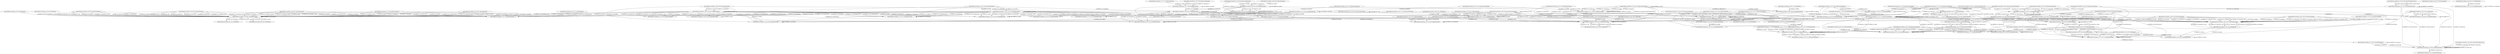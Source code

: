 digraph { "/opt/t/chalk/source/index.js_1:0,1:37_ImportDeclaration"[shape=oval];"/opt/t/chalk/source/index.js_2:0,2:43_ImportDeclaration"[shape=oval];"/opt/t/chalk/source/index.js_3:0,6:19_ImportDeclaration"[shape=oval];"/opt/t/chalk/source/index.js_7:0,7:38_ImportDeclaration"[shape=oval];"/opt/t/chalk/source/index.js_9:0,9:65_VariableDeclaration"[shape=oval];"/opt/t/chalk/source/index.js_10:0,10:24_VariableDeclaration"[shape=oval];"/opt/t/chalk/source/index.js_12:0,12:38_VariableDeclaration"[shape=oval];"/opt/t/chalk/source/index.js_13:0,13:32_VariableDeclaration"[shape=oval];"/opt/t/chalk/source/index.js_14:0,14:36_VariableDeclaration"[shape=oval];"/opt/t/chalk/source/index.js_17:0,22:2_VariableDeclaration"[shape=oval];"/opt/t/chalk/source/index.js_24:0,24:35_VariableDeclaration"[shape=oval];"/opt/t/chalk/source/index.js_26:0,34:2_VariableDeclaration"[shape=oval];"/opt/t/chalk/source/index.js_27:1,29:2_IfStatement"[shape=oval];"/opt/t/chalk/source/index.js_28:2,28:73_ThrowStatement"[shape=oval];"/opt/t/chalk/source/index.js_32:1,32:56_VariableDeclaration"[shape=oval];"/opt/t/chalk/source/index.js_33:1,33:73_ExpressionStatement"[shape=oval];"/opt/t/chalk/source/index.js_36:0,41:1_ExportNamedDeclaration"[shape=box];"/opt/t/chalk/source/index.js_36:7,41:1_ClassDeclaration"[shape=oval];"/opt/t/chalk/source/index.js_39:2,39:31_ReturnStatement"[shape=oval];"/opt/t/chalk/source/index.js_43:0,55:2_VariableDeclaration"[shape=oval];"/opt/t/chalk/source/index.js_44:1,44:18_VariableDeclaration"[shape=oval];"/opt/t/chalk/source/index.js_45:1,45:30_ExpressionStatement"[shape=oval];"/opt/t/chalk/source/index.js_47:1,47:77_ExpressionStatement"[shape=oval];"/opt/t/chalk/source/index.js_49:1,49:53_ExpressionStatement"[shape=oval];"/opt/t/chalk/source/index.js_50:1,50:46_ExpressionStatement"[shape=oval];"/opt/t/chalk/source/index.js_52:1,52:30_ExpressionStatement"[shape=oval];"/opt/t/chalk/source/index.js_54:1,54:23_ReturnStatement"[shape=oval];"/opt/t/chalk/source/index.js_57:0,59:1_FunctionDeclaration"[shape=oval];"/opt/t/chalk/source/index.js_58:1,58:30_ReturnStatement"[shape=oval];"/opt/t/chalk/source/index.js_61:0,61:65_ExpressionStatement"[shape=oval];"/opt/t/chalk/source/index.js_63:0,71:1_ForOfStatement"[shape=oval];"/opt/t/chalk/source/index.js_63:5,63:29_VariableDeclaration"[shape=oval];"/opt/t/chalk/source/index.js_64:1,70:3_ExpressionStatement"[shape=oval];"/opt/t/chalk/source/index.js_66:3,66:108_VariableDeclaration"[shape=oval];"/opt/t/chalk/source/index.js_67:3,67:60_ExpressionStatement"[shape=oval];"/opt/t/chalk/source/index.js_68:3,68:18_ReturnStatement"[shape=oval];"/opt/t/chalk/source/index.js_73:0,79:2_ExpressionStatement"[shape=oval];"/opt/t/chalk/source/index.js_75:2,75:58_VariableDeclaration"[shape=oval];"/opt/t/chalk/source/index.js_76:2,76:59_ExpressionStatement"[shape=oval];"/opt/t/chalk/source/index.js_77:2,77:17_ReturnStatement"[shape=oval];"/opt/t/chalk/source/index.js_81:0,99:2_VariableDeclaration"[shape=oval];"/opt/t/chalk/source/index.js_82:1,92:2_IfStatement"[shape=oval];"/opt/t/chalk/source/index.js_83:2,85:3_IfStatement"[shape=oval];"/opt/t/chalk/source/index.js_84:3,84:50_ReturnStatement"[shape=oval];"/opt/t/chalk/source/index.js_87:2,89:3_IfStatement"[shape=oval];"/opt/t/chalk/source/index.js_88:3,88:75_ReturnStatement"[shape=oval];"/opt/t/chalk/source/index.js_91:2,91:68_ReturnStatement"[shape=oval];"/opt/t/chalk/source/index.js_94:1,96:2_IfStatement"[shape=oval];"/opt/t/chalk/source/index.js_95:2,95:81_ReturnStatement"[shape=oval];"/opt/t/chalk/source/index.js_98:1,98:47_ReturnStatement"[shape=oval];"/opt/t/chalk/source/index.js_101:0,101:45_VariableDeclaration"[shape=oval];"/opt/t/chalk/source/index.js_103:0,124:1_ForOfStatement"[shape=oval];"/opt/t/chalk/source/index.js_103:5,103:16_VariableDeclaration"[shape=oval];"/opt/t/chalk/source/index.js_104:1,112:3_ExpressionStatement"[shape=oval];"/opt/t/chalk/source/index.js_106:3,106:24_VariableDeclaration"[shape=oval];"/opt/t/chalk/source/index.js_107:3,110:5_ReturnStatement"[shape=oval];"/opt/t/chalk/source/index.js_108:4,108:136_VariableDeclaration"[shape=oval];"/opt/t/chalk/source/index.js_109:4,109:55_ReturnStatement"[shape=oval];"/opt/t/chalk/source/index.js_114:1,114:64_VariableDeclaration"[shape=oval];"/opt/t/chalk/source/index.js_115:1,123:3_ExpressionStatement"[shape=oval];"/opt/t/chalk/source/index.js_117:3,117:24_VariableDeclaration"[shape=oval];"/opt/t/chalk/source/index.js_118:3,121:5_ReturnStatement"[shape=oval];"/opt/t/chalk/source/index.js_119:4,119:140_VariableDeclaration"[shape=oval];"/opt/t/chalk/source/index.js_120:4,120:55_ReturnStatement"[shape=oval];"/opt/t/chalk/source/index.js_126:0,137:3_VariableDeclaration"[shape=oval];"/opt/t/chalk/source/index.js_131:3,131:32_ReturnStatement"[shape=oval];"/opt/t/chalk/source/index.js_134:3,134:33_ExpressionStatement"[shape=oval];"/opt/t/chalk/source/index.js_139:0,157:2_VariableDeclaration"[shape=oval];"/opt/t/chalk/source/index.js_140:1,140:13_VariableDeclaration"[shape=oval];"/opt/t/chalk/source/index.js_141:1,141:14_VariableDeclaration"[shape=oval];"/opt/t/chalk/source/index.js_142:1,148:2_IfStatement"[shape=oval];"/opt/t/chalk/source/index.js_143:2,143:17_ExpressionStatement"[shape=oval];"/opt/t/chalk/source/index.js_144:2,144:19_ExpressionStatement"[shape=oval];"/opt/t/chalk/source/index.js_146:2,146:34_ExpressionStatement"[shape=oval];"/opt/t/chalk/source/index.js_147:2,147:37_ExpressionStatement"[shape=oval];"/opt/t/chalk/source/index.js_150:1,156:3_ReturnStatement"[shape=oval];"/opt/t/chalk/source/index.js_159:0,180:2_VariableDeclaration"[shape=oval];"/opt/t/chalk/source/index.js_160:1,169:3_VariableDeclaration"[shape=oval];"/opt/t/chalk/source/index.js_161:2,164:3_IfStatement"[shape=oval];"/opt/t/chalk/source/index.js_163:3,163:64_ReturnStatement"[shape=oval];"/opt/t/chalk/source/index.js_168:2,168:102_ReturnStatement"[shape=oval];"/opt/t/chalk/source/index.js_173:1,173:39_ExpressionStatement"[shape=oval];"/opt/t/chalk/source/index.js_175:1,175:27_ExpressionStatement"[shape=oval];"/opt/t/chalk/source/index.js_176:1,176:27_ExpressionStatement"[shape=oval];"/opt/t/chalk/source/index.js_177:1,177:30_ExpressionStatement"[shape=oval];"/opt/t/chalk/source/index.js_179:1,179:16_ReturnStatement"[shape=oval];"/opt/t/chalk/source/index.js_182:0,214:2_VariableDeclaration"[shape=oval];"/opt/t/chalk/source/index.js_183:1,185:2_IfStatement"[shape=oval];"/opt/t/chalk/source/index.js_184:2,184:38_ReturnStatement"[shape=oval];"/opt/t/chalk/source/index.js_187:1,187:27_VariableDeclaration"[shape=oval];"/opt/t/chalk/source/index.js_189:1,191:2_IfStatement"[shape=oval];"/opt/t/chalk/source/index.js_190:2,190:16_ReturnStatement"[shape=oval];"/opt/t/chalk/source/index.js_193:1,193:36_VariableDeclaration"[shape=oval];"/opt/t/chalk/source/index.js_194:1,203:2_IfStatement"[shape=oval];"/opt/t/chalk/source/index.js_195:2,202:3_WhileStatement"[shape=oval];"/opt/t/chalk/source/index.js_199:3,199:64_ExpressionStatement"[shape=oval];"/opt/t/chalk/source/index.js_201:3,201:26_ExpressionStatement"[shape=oval];"/opt/t/chalk/source/index.js_208:1,208:38_VariableDeclaration"[shape=oval];"/opt/t/chalk/source/index.js_209:1,211:2_IfStatement"[shape=oval];"/opt/t/chalk/source/index.js_210:2,210:78_ExpressionStatement"[shape=oval];"/opt/t/chalk/source/index.js_213:1,213:36_ReturnStatement"[shape=oval];"/opt/t/chalk/source/index.js_216:0,236:2_VariableDeclaration"[shape=oval];"/opt/t/chalk/source/index.js_217:1,217:31_VariableDeclaration"[shape=oval];"/opt/t/chalk/source/index.js_219:1,223:2_IfStatement"[shape=oval];"/opt/t/chalk/source/index.js_222:2,222:27_ReturnStatement"[shape=oval];"/opt/t/chalk/source/index.js_225:1,225:37_VariableDeclaration"[shape=oval];"/opt/t/chalk/source/index.js_226:1,226:36_VariableDeclaration"[shape=oval];"/opt/t/chalk/source/index.js_228:1,233:2_ForStatement"[shape=oval];"/opt/t/chalk/source/index.js_228:6,228:15_VariableDeclaration"[shape=oval];"/opt/t/chalk/source/index.js_229:2,232:4_ExpressionStatement"[shape=oval];"/opt/t/chalk/source/index.js_235:1,235:40_ReturnStatement"[shape=oval];"/opt/t/chalk/source/index.js_238:0,238:55_ExpressionStatement"[shape=oval];"/opt/t/chalk/source/index.js_240:0,240:28_VariableDeclaration"[shape=oval];"/opt/t/chalk/source/index.js_241:0,241:85_ExportNamedDeclaration"[shape=box];"/opt/t/chalk/source/index.js_241:7,241:85_VariableDeclaration"[shape=oval];"/opt/t/chalk/source/index.js_243:0,246:2_ExportNamedDeclaration"[shape=box];"/opt/t/chalk/source/index.js_248:0,248:21_ExportDefaultDeclaration"[shape=box]; "/opt/t/chalk/source/index.js_9:0,9:65_VariableDeclaration" -> "/opt/t/chalk/source/index.js_9:0,9:65_VariableDeclaration" [label="rel=WRITE,var=stdoutColor"];"/opt/t/chalk/source/index.js_9:0,9:65_VariableDeclaration" -> "/opt/t/chalk/source/index.js_9:0,9:65_VariableDeclaration" [label="rel=WRITE,var=stderrColor"];"/opt/t/chalk/source/index.js_9:0,9:65_VariableDeclaration" -> "/opt/t/chalk/source/index.js_2:0,2:43_ImportDeclaration" [label="rel=READ,var=supportsColor"];"/opt/t/chalk/source/index.js_10:0,10:24_VariableDeclaration" -> "/opt/t/chalk/source/index.js_10:0,10:24_VariableDeclaration" [label="rel=WRITE,var=isArray"];"/opt/t/chalk/source/index.js_12:0,12:38_VariableDeclaration" -> "/opt/t/chalk/source/index.js_12:0,12:38_VariableDeclaration" [label="rel=WRITE,var=GENERATOR"];"/opt/t/chalk/source/index.js_13:0,13:32_VariableDeclaration" -> "/opt/t/chalk/source/index.js_13:0,13:32_VariableDeclaration" [label="rel=WRITE,var=STYLER"];"/opt/t/chalk/source/index.js_14:0,14:36_VariableDeclaration" -> "/opt/t/chalk/source/index.js_14:0,14:36_VariableDeclaration" [label="rel=WRITE,var=IS_EMPTY"];"/opt/t/chalk/source/index.js_17:0,22:2_VariableDeclaration" -> "/opt/t/chalk/source/index.js_17:0,22:2_VariableDeclaration" [label="rel=WRITE,var=levelMapping"];"/opt/t/chalk/source/index.js_24:0,24:35_VariableDeclaration" -> "/opt/t/chalk/source/index.js_24:0,24:35_VariableDeclaration" [label="rel=WRITE,var=styles"];"/opt/t/chalk/source/index.js_26:0,34:2_VariableDeclaration" -> "/opt/t/chalk/source/index.js_26:0,34:2_VariableDeclaration" [label="rel=WRITE,var=applyOptions"];"/opt/t/chalk/source/index.js_43:0,55:2_VariableDeclaration" -> "/opt/t/chalk/source/index.js_43:0,55:2_VariableDeclaration" [label="rel=WRITE,var=chalkFactory"];"/opt/t/chalk/source/index.js_61:0,61:65_ExpressionStatement" -> "/opt/t/chalk/source/index.js_57:0,59:1_FunctionDeclaration" [label="rel=CALL,var=createChalk"];"/opt/t/chalk/source/index.js_73:0,79:2_ExpressionStatement" -> "/opt/t/chalk/source/index.js_24:0,24:35_VariableDeclaration" [label="rel=READ,var=styles"];"/opt/t/chalk/source/index.js_81:0,99:2_VariableDeclaration" -> "/opt/t/chalk/source/index.js_81:0,99:2_VariableDeclaration" [label="rel=WRITE,var=getModelAnsi"];"/opt/t/chalk/source/index.js_101:0,101:45_VariableDeclaration" -> "/opt/t/chalk/source/index.js_101:0,101:45_VariableDeclaration" [label="rel=WRITE,var=usedModels"];"/opt/t/chalk/source/index.js_126:0,137:3_VariableDeclaration" -> "/opt/t/chalk/source/index.js_126:0,137:3_VariableDeclaration" [label="rel=WRITE,var=proto"];"/opt/t/chalk/source/index.js_126:0,137:3_VariableDeclaration" -> "/opt/t/chalk/source/index.js_24:0,24:35_VariableDeclaration" [label="rel=READ,var=styles"];"/opt/t/chalk/source/index.js_139:0,157:2_VariableDeclaration" -> "/opt/t/chalk/source/index.js_139:0,157:2_VariableDeclaration" [label="rel=WRITE,var=createStyler"];"/opt/t/chalk/source/index.js_159:0,180:2_VariableDeclaration" -> "/opt/t/chalk/source/index.js_159:0,180:2_VariableDeclaration" [label="rel=WRITE,var=createBuilder"];"/opt/t/chalk/source/index.js_182:0,214:2_VariableDeclaration" -> "/opt/t/chalk/source/index.js_182:0,214:2_VariableDeclaration" [label="rel=WRITE,var=applyStyle"];"/opt/t/chalk/source/index.js_216:0,236:2_VariableDeclaration" -> "/opt/t/chalk/source/index.js_216:0,236:2_VariableDeclaration" [label="rel=WRITE,var=chalkTag"];"/opt/t/chalk/source/index.js_238:0,238:55_ExpressionStatement" -> "/opt/t/chalk/source/index.js_57:0,59:1_FunctionDeclaration" [label="rel=CALL,var=createChalk"];"/opt/t/chalk/source/index.js_238:0,238:55_ExpressionStatement" -> "/opt/t/chalk/source/index.js_24:0,24:35_VariableDeclaration" [label="rel=READ,var=styles"];"/opt/t/chalk/source/index.js_240:0,240:28_VariableDeclaration" -> "/opt/t/chalk/source/index.js_240:0,240:28_VariableDeclaration" [label="rel=WRITE,var=chalk"];"/opt/t/chalk/source/index.js_240:0,240:28_VariableDeclaration" -> "/opt/t/chalk/source/index.js_57:0,59:1_FunctionDeclaration" [label="rel=CALL,var=createChalk"];"/opt/t/chalk/source/index.js_241:7,241:85_VariableDeclaration" -> "/opt/t/chalk/source/index.js_241:7,241:85_VariableDeclaration" [label="rel=WRITE,var=chalkStderr"];"/opt/t/chalk/source/index.js_241:7,241:85_VariableDeclaration" -> "/opt/t/chalk/source/index.js_57:0,59:1_FunctionDeclaration" [label="rel=CALL,var=createChalk"];"/opt/t/chalk/source/index.js_241:7,241:85_VariableDeclaration" -> "/opt/t/chalk/source/index.js_9:0,9:65_VariableDeclaration" [label="rel=READ,var=stderrColor"];"/opt/t/chalk/source/index.js_241:7,241:85_VariableDeclaration" -> "/opt/t/chalk/source/index.js_9:0,9:65_VariableDeclaration" [label="rel=READ,var=stderrColor"];"/opt/t/chalk/source/index.js_243:0,246:2_ExportNamedDeclaration" -> "/opt/t/chalk/source/index.js_9:0,9:65_VariableDeclaration" [label="rel=READ,var=stdoutColor"];"/opt/t/chalk/source/index.js_243:0,246:2_ExportNamedDeclaration" -> "/opt/t/chalk/source/index.js_9:0,9:65_VariableDeclaration" [label="rel=READ,var=stderrColor"];"/opt/t/chalk/source/index.js_248:0,248:21_ExportDefaultDeclaration" -> "/opt/t/chalk/source/index.js_240:0,240:28_VariableDeclaration" [label="rel=READ,var=chalk"];"/opt/t/chalk/source/index.js_26:0,34:2_VariableDeclaration" -> "/opt/t/chalk/source/index.js_26:0,34:2_VariableDeclaration" [label="rel=WRITE,var=options"];"/opt/t/chalk/source/index.js_27:1,29:2_IfStatement" -> "/opt/t/chalk/source/index.js_26:0,34:2_VariableDeclaration" [label="rel=READ,var=options"];"/opt/t/chalk/source/index.js_27:1,29:2_IfStatement" -> "/opt/t/chalk/source/index.js_26:0,34:2_VariableDeclaration" [label="rel=READ,var=options"];"/opt/t/chalk/source/index.js_27:1,29:2_IfStatement" -> "/opt/t/chalk/source/index.js_26:0,34:2_VariableDeclaration" [label="rel=READ,var=options"];"/opt/t/chalk/source/index.js_27:1,29:2_IfStatement" -> "/opt/t/chalk/source/index.js_26:0,34:2_VariableDeclaration" [label="rel=READ,var=options"];"/opt/t/chalk/source/index.js_32:1,32:56_VariableDeclaration" -> "/opt/t/chalk/source/index.js_32:1,32:56_VariableDeclaration" [label="rel=WRITE,var=colorLevel"];"/opt/t/chalk/source/index.js_32:1,32:56_VariableDeclaration" -> "/opt/t/chalk/source/index.js_9:0,9:65_VariableDeclaration" [label="rel=READ,var=stdoutColor"];"/opt/t/chalk/source/index.js_32:1,32:56_VariableDeclaration" -> "/opt/t/chalk/source/index.js_9:0,9:65_VariableDeclaration" [label="rel=READ,var=stdoutColor"];"/opt/t/chalk/source/index.js_33:1,33:73_ExpressionStatement" -> "/opt/t/chalk/source/index.js_26:0,34:2_VariableDeclaration" [label="rel=READ,var=object"];"/opt/t/chalk/source/index.js_33:1,33:73_ExpressionStatement" -> "/opt/t/chalk/source/index.js_26:0,34:2_VariableDeclaration" [label="rel=READ,var=options"];"/opt/t/chalk/source/index.js_33:1,33:73_ExpressionStatement" -> "/opt/t/chalk/source/index.js_32:1,32:56_VariableDeclaration" [label="rel=READ,var=colorLevel"];"/opt/t/chalk/source/index.js_33:1,33:73_ExpressionStatement" -> "/opt/t/chalk/source/index.js_26:0,34:2_VariableDeclaration" [label="rel=READ,var=options"];"/opt/t/chalk/source/index.js_39:2,39:31_ReturnStatement" -> "/opt/t/chalk/source/index.js_43:0,55:2_VariableDeclaration" [label="rel=READ,var=chalkFactory"];"/opt/t/chalk/source/index.js_39:2,39:31_ReturnStatement" -> "/opt/t/chalk/source/index.js_36:7,41:1_ClassDeclaration" [label="rel=READ,var=options"];"/opt/t/chalk/source/index.js_44:1,44:18_VariableDeclaration" -> "/opt/t/chalk/source/index.js_44:1,44:18_VariableDeclaration" [label="rel=WRITE,var=chalk"];"/opt/t/chalk/source/index.js_45:1,45:30_ExpressionStatement" -> "/opt/t/chalk/source/index.js_26:0,34:2_VariableDeclaration" [label="rel=READ,var=applyOptions"];"/opt/t/chalk/source/index.js_45:1,45:30_ExpressionStatement" -> "/opt/t/chalk/source/index.js_44:1,44:18_VariableDeclaration" [label="rel=READ,var=chalk"];"/opt/t/chalk/source/index.js_45:1,45:30_ExpressionStatement" -> "/opt/t/chalk/source/index.js_43:0,55:2_VariableDeclaration" [label="rel=READ,var=options"];"/opt/t/chalk/source/index.js_47:1,47:77_ExpressionStatement" -> "/opt/t/chalk/source/index.js_44:1,44:18_VariableDeclaration" [label="rel=READ,var=chalk"];"/opt/t/chalk/source/index.js_49:1,49:53_ExpressionStatement" -> "/opt/t/chalk/source/index.js_44:1,44:18_VariableDeclaration" [label="rel=READ,var=chalk"];"/opt/t/chalk/source/index.js_49:1,49:53_ExpressionStatement" -> "/opt/t/chalk/source/index.js_57:0,59:1_FunctionDeclaration" [label="rel=CALL,var=createChalk"];"/opt/t/chalk/source/index.js_50:1,50:46_ExpressionStatement" -> "/opt/t/chalk/source/index.js_44:1,44:18_VariableDeclaration" [label="rel=READ,var=chalk"];"/opt/t/chalk/source/index.js_50:1,50:46_ExpressionStatement" -> "/opt/t/chalk/source/index.js_44:1,44:18_VariableDeclaration" [label="rel=READ,var=chalk"];"/opt/t/chalk/source/index.js_52:1,52:30_ExpressionStatement" -> "/opt/t/chalk/source/index.js_44:1,44:18_VariableDeclaration" [label="rel=READ,var=chalk"];"/opt/t/chalk/source/index.js_52:1,52:30_ExpressionStatement" -> "/opt/t/chalk/source/index.js_36:7,41:1_ClassDeclaration" [label="rel=CALL,var=Chalk"];"/opt/t/chalk/source/index.js_54:1,54:23_ReturnStatement" -> "/opt/t/chalk/source/index.js_44:1,44:18_VariableDeclaration" [label="rel=READ,var=chalk"];"/opt/t/chalk/source/index.js_47:1,47:77_ExpressionStatement" -> "/opt/t/chalk/source/index.js_216:0,236:2_VariableDeclaration" [label="rel=READ,var=chalkTag"];"/opt/t/chalk/source/index.js_47:1,47:77_ExpressionStatement" -> "/opt/t/chalk/source/index.js_44:1,44:18_VariableDeclaration" [label="rel=READ,var=chalk"];"/opt/t/chalk/source/index.js_47:1,47:77_ExpressionStatement" -> "/opt/t/chalk/source/index.js_47:1,47:77_ExpressionStatement" [label="rel=READ,var=arguments_"];"/opt/t/chalk/source/index.js_58:1,58:30_ReturnStatement" -> "/opt/t/chalk/source/index.js_43:0,55:2_VariableDeclaration" [label="rel=READ,var=chalkFactory"];"/opt/t/chalk/source/index.js_58:1,58:30_ReturnStatement" -> "/opt/t/chalk/source/index.js_57:0,59:1_FunctionDeclaration" [label="rel=READ,var=options"];"/opt/t/chalk/source/index.js_63:5,63:29_VariableDeclaration" -> "/opt/t/chalk/source/index.js_63:5,63:29_VariableDeclaration" [label="rel=WRITE,var=styleName"];"/opt/t/chalk/source/index.js_63:5,63:29_VariableDeclaration" -> "/opt/t/chalk/source/index.js_63:5,63:29_VariableDeclaration" [label="rel=WRITE,var=style"];"/opt/t/chalk/source/index.js_63:0,71:1_ForOfStatement" -> "/opt/t/chalk/source/index.js_1:0,1:37_ImportDeclaration" [label="rel=READ,var=ansiStyles"];"/opt/t/chalk/source/index.js_64:1,70:3_ExpressionStatement" -> "/opt/t/chalk/source/index.js_24:0,24:35_VariableDeclaration" [label="rel=READ,var=styles"];"/opt/t/chalk/source/index.js_64:1,70:3_ExpressionStatement" -> "/opt/t/chalk/source/index.js_63:5,63:29_VariableDeclaration" [label="rel=READ,var=styleName"];"/opt/t/chalk/source/index.js_66:3,66:108_VariableDeclaration" -> "/opt/t/chalk/source/index.js_66:3,66:108_VariableDeclaration" [label="rel=WRITE,var=builder"];"/opt/t/chalk/source/index.js_66:3,66:108_VariableDeclaration" -> "/opt/t/chalk/source/index.js_159:0,180:2_VariableDeclaration" [label="rel=READ,var=createBuilder"];"/opt/t/chalk/source/index.js_66:3,66:108_VariableDeclaration" -> "/opt/t/chalk/source/index.js_139:0,157:2_VariableDeclaration" [label="rel=READ,var=createStyler"];"/opt/t/chalk/source/index.js_66:3,66:108_VariableDeclaration" -> "/opt/t/chalk/source/index.js_63:5,63:29_VariableDeclaration" [label="rel=READ,var=style"];"/opt/t/chalk/source/index.js_66:3,66:108_VariableDeclaration" -> "/opt/t/chalk/source/index.js_63:5,63:29_VariableDeclaration" [label="rel=READ,var=style"];"/opt/t/chalk/source/index.js_66:3,66:108_VariableDeclaration" -> "/opt/t/chalk/source/index.js_13:0,13:32_VariableDeclaration" [label="rel=READ,var=STYLER"];"/opt/t/chalk/source/index.js_66:3,66:108_VariableDeclaration" -> "/opt/t/chalk/source/index.js_14:0,14:36_VariableDeclaration" [label="rel=READ,var=IS_EMPTY"];"/opt/t/chalk/source/index.js_67:3,67:60_ExpressionStatement" -> "/opt/t/chalk/source/index.js_63:5,63:29_VariableDeclaration" [label="rel=READ,var=styleName"];"/opt/t/chalk/source/index.js_67:3,67:60_ExpressionStatement" -> "/opt/t/chalk/source/index.js_66:3,66:108_VariableDeclaration" [label="rel=READ,var=builder"];"/opt/t/chalk/source/index.js_68:3,68:18_ReturnStatement" -> "/opt/t/chalk/source/index.js_66:3,66:108_VariableDeclaration" [label="rel=READ,var=builder"];"/opt/t/chalk/source/index.js_75:2,75:58_VariableDeclaration" -> "/opt/t/chalk/source/index.js_75:2,75:58_VariableDeclaration" [label="rel=WRITE,var=builder"];"/opt/t/chalk/source/index.js_75:2,75:58_VariableDeclaration" -> "/opt/t/chalk/source/index.js_159:0,180:2_VariableDeclaration" [label="rel=READ,var=createBuilder"];"/opt/t/chalk/source/index.js_75:2,75:58_VariableDeclaration" -> "/opt/t/chalk/source/index.js_13:0,13:32_VariableDeclaration" [label="rel=READ,var=STYLER"];"/opt/t/chalk/source/index.js_76:2,76:59_ExpressionStatement" -> "/opt/t/chalk/source/index.js_75:2,75:58_VariableDeclaration" [label="rel=READ,var=builder"];"/opt/t/chalk/source/index.js_77:2,77:17_ReturnStatement" -> "/opt/t/chalk/source/index.js_75:2,75:58_VariableDeclaration" [label="rel=READ,var=builder"];"/opt/t/chalk/source/index.js_82:1,92:2_IfStatement" -> "/opt/t/chalk/source/index.js_81:0,99:2_VariableDeclaration" [label="rel=READ,var=model"];"/opt/t/chalk/source/index.js_94:1,96:2_IfStatement" -> "/opt/t/chalk/source/index.js_81:0,99:2_VariableDeclaration" [label="rel=READ,var=model"];"/opt/t/chalk/source/index.js_98:1,98:47_ReturnStatement" -> "/opt/t/chalk/source/index.js_1:0,1:37_ImportDeclaration" [label="rel=READ,var=ansiStyles"];"/opt/t/chalk/source/index.js_98:1,98:47_ReturnStatement" -> "/opt/t/chalk/source/index.js_81:0,99:2_VariableDeclaration" [label="rel=READ,var=type"];"/opt/t/chalk/source/index.js_98:1,98:47_ReturnStatement" -> "/opt/t/chalk/source/index.js_81:0,99:2_VariableDeclaration" [label="rel=READ,var=model"];"/opt/t/chalk/source/index.js_98:1,98:47_ReturnStatement" -> "/opt/t/chalk/source/index.js_81:0,99:2_VariableDeclaration" [label="rel=READ,var=arguments_"];"/opt/t/chalk/source/index.js_83:2,85:3_IfStatement" -> "/opt/t/chalk/source/index.js_81:0,99:2_VariableDeclaration" [label="rel=READ,var=level"];"/opt/t/chalk/source/index.js_87:2,89:3_IfStatement" -> "/opt/t/chalk/source/index.js_81:0,99:2_VariableDeclaration" [label="rel=READ,var=level"];"/opt/t/chalk/source/index.js_91:2,91:68_ReturnStatement" -> "/opt/t/chalk/source/index.js_1:0,1:37_ImportDeclaration" [label="rel=READ,var=ansiStyles"];"/opt/t/chalk/source/index.js_91:2,91:68_ReturnStatement" -> "/opt/t/chalk/source/index.js_81:0,99:2_VariableDeclaration" [label="rel=READ,var=type"];"/opt/t/chalk/source/index.js_91:2,91:68_ReturnStatement" -> "/opt/t/chalk/source/index.js_1:0,1:37_ImportDeclaration" [label="rel=READ,var=ansiStyles"];"/opt/t/chalk/source/index.js_91:2,91:68_ReturnStatement" -> "/opt/t/chalk/source/index.js_81:0,99:2_VariableDeclaration" [label="rel=READ,var=arguments_"];"/opt/t/chalk/source/index.js_84:3,84:50_ReturnStatement" -> "/opt/t/chalk/source/index.js_1:0,1:37_ImportDeclaration" [label="rel=READ,var=ansiStyles"];"/opt/t/chalk/source/index.js_84:3,84:50_ReturnStatement" -> "/opt/t/chalk/source/index.js_81:0,99:2_VariableDeclaration" [label="rel=READ,var=type"];"/opt/t/chalk/source/index.js_84:3,84:50_ReturnStatement" -> "/opt/t/chalk/source/index.js_81:0,99:2_VariableDeclaration" [label="rel=READ,var=arguments_"];"/opt/t/chalk/source/index.js_88:3,88:75_ReturnStatement" -> "/opt/t/chalk/source/index.js_1:0,1:37_ImportDeclaration" [label="rel=READ,var=ansiStyles"];"/opt/t/chalk/source/index.js_88:3,88:75_ReturnStatement" -> "/opt/t/chalk/source/index.js_81:0,99:2_VariableDeclaration" [label="rel=READ,var=type"];"/opt/t/chalk/source/index.js_88:3,88:75_ReturnStatement" -> "/opt/t/chalk/source/index.js_1:0,1:37_ImportDeclaration" [label="rel=READ,var=ansiStyles"];"/opt/t/chalk/source/index.js_88:3,88:75_ReturnStatement" -> "/opt/t/chalk/source/index.js_81:0,99:2_VariableDeclaration" [label="rel=READ,var=arguments_"];"/opt/t/chalk/source/index.js_95:2,95:81_ReturnStatement" -> "/opt/t/chalk/source/index.js_81:0,99:2_VariableDeclaration" [label="rel=READ,var=getModelAnsi"];"/opt/t/chalk/source/index.js_95:2,95:81_ReturnStatement" -> "/opt/t/chalk/source/index.js_81:0,99:2_VariableDeclaration" [label="rel=READ,var=level"];"/opt/t/chalk/source/index.js_95:2,95:81_ReturnStatement" -> "/opt/t/chalk/source/index.js_81:0,99:2_VariableDeclaration" [label="rel=READ,var=type"];"/opt/t/chalk/source/index.js_95:2,95:81_ReturnStatement" -> "/opt/t/chalk/source/index.js_1:0,1:37_ImportDeclaration" [label="rel=READ,var=ansiStyles"];"/opt/t/chalk/source/index.js_95:2,95:81_ReturnStatement" -> "/opt/t/chalk/source/index.js_81:0,99:2_VariableDeclaration" [label="rel=READ,var=arguments_"];"/opt/t/chalk/source/index.js_103:5,103:16_VariableDeclaration" -> "/opt/t/chalk/source/index.js_103:5,103:16_VariableDeclaration" [label="rel=WRITE,var=model"];"/opt/t/chalk/source/index.js_103:0,124:1_ForOfStatement" -> "/opt/t/chalk/source/index.js_101:0,101:45_VariableDeclaration" [label="rel=READ,var=usedModels"];"/opt/t/chalk/source/index.js_104:1,112:3_ExpressionStatement" -> "/opt/t/chalk/source/index.js_24:0,24:35_VariableDeclaration" [label="rel=READ,var=styles"];"/opt/t/chalk/source/index.js_104:1,112:3_ExpressionStatement" -> "/opt/t/chalk/source/index.js_103:5,103:16_VariableDeclaration" [label="rel=READ,var=model"];"/opt/t/chalk/source/index.js_114:1,114:64_VariableDeclaration" -> "/opt/t/chalk/source/index.js_114:1,114:64_VariableDeclaration" [label="rel=WRITE,var=bgModel"];"/opt/t/chalk/source/index.js_114:1,114:64_VariableDeclaration" -> "/opt/t/chalk/source/index.js_103:5,103:16_VariableDeclaration" [label="rel=READ,var=model"];"/opt/t/chalk/source/index.js_114:1,114:64_VariableDeclaration" -> "/opt/t/chalk/source/index.js_103:5,103:16_VariableDeclaration" [label="rel=READ,var=model"];"/opt/t/chalk/source/index.js_115:1,123:3_ExpressionStatement" -> "/opt/t/chalk/source/index.js_24:0,24:35_VariableDeclaration" [label="rel=READ,var=styles"];"/opt/t/chalk/source/index.js_115:1,123:3_ExpressionStatement" -> "/opt/t/chalk/source/index.js_114:1,114:64_VariableDeclaration" [label="rel=READ,var=bgModel"];"/opt/t/chalk/source/index.js_106:3,106:24_VariableDeclaration" -> "/opt/t/chalk/source/index.js_106:3,106:24_VariableDeclaration" [label="rel=WRITE,var=level"];"/opt/t/chalk/source/index.js_108:4,108:136_VariableDeclaration" -> "/opt/t/chalk/source/index.js_108:4,108:136_VariableDeclaration" [label="rel=WRITE,var=styler"];"/opt/t/chalk/source/index.js_108:4,108:136_VariableDeclaration" -> "/opt/t/chalk/source/index.js_139:0,157:2_VariableDeclaration" [label="rel=READ,var=createStyler"];"/opt/t/chalk/source/index.js_108:4,108:136_VariableDeclaration" -> "/opt/t/chalk/source/index.js_81:0,99:2_VariableDeclaration" [label="rel=READ,var=getModelAnsi"];"/opt/t/chalk/source/index.js_108:4,108:136_VariableDeclaration" -> "/opt/t/chalk/source/index.js_103:5,103:16_VariableDeclaration" [label="rel=READ,var=model"];"/opt/t/chalk/source/index.js_108:4,108:136_VariableDeclaration" -> "/opt/t/chalk/source/index.js_17:0,22:2_VariableDeclaration" [label="rel=READ,var=levelMapping"];"/opt/t/chalk/source/index.js_108:4,108:136_VariableDeclaration" -> "/opt/t/chalk/source/index.js_106:3,106:24_VariableDeclaration" [label="rel=READ,var=level"];"/opt/t/chalk/source/index.js_108:4,108:136_VariableDeclaration" -> "/opt/t/chalk/source/index.js_107:3,110:5_ReturnStatement" [label="rel=READ,var=arguments_"];"/opt/t/chalk/source/index.js_108:4,108:136_VariableDeclaration" -> "/opt/t/chalk/source/index.js_1:0,1:37_ImportDeclaration" [label="rel=READ,var=ansiStyles"];"/opt/t/chalk/source/index.js_108:4,108:136_VariableDeclaration" -> "/opt/t/chalk/source/index.js_13:0,13:32_VariableDeclaration" [label="rel=READ,var=STYLER"];"/opt/t/chalk/source/index.js_109:4,109:55_ReturnStatement" -> "/opt/t/chalk/source/index.js_159:0,180:2_VariableDeclaration" [label="rel=READ,var=createBuilder"];"/opt/t/chalk/source/index.js_109:4,109:55_ReturnStatement" -> "/opt/t/chalk/source/index.js_108:4,108:136_VariableDeclaration" [label="rel=READ,var=styler"];"/opt/t/chalk/source/index.js_109:4,109:55_ReturnStatement" -> "/opt/t/chalk/source/index.js_14:0,14:36_VariableDeclaration" [label="rel=READ,var=IS_EMPTY"];"/opt/t/chalk/source/index.js_117:3,117:24_VariableDeclaration" -> "/opt/t/chalk/source/index.js_117:3,117:24_VariableDeclaration" [label="rel=WRITE,var=level"];"/opt/t/chalk/source/index.js_119:4,119:140_VariableDeclaration" -> "/opt/t/chalk/source/index.js_119:4,119:140_VariableDeclaration" [label="rel=WRITE,var=styler"];"/opt/t/chalk/source/index.js_119:4,119:140_VariableDeclaration" -> "/opt/t/chalk/source/index.js_139:0,157:2_VariableDeclaration" [label="rel=READ,var=createStyler"];"/opt/t/chalk/source/index.js_119:4,119:140_VariableDeclaration" -> "/opt/t/chalk/source/index.js_81:0,99:2_VariableDeclaration" [label="rel=READ,var=getModelAnsi"];"/opt/t/chalk/source/index.js_119:4,119:140_VariableDeclaration" -> "/opt/t/chalk/source/index.js_103:5,103:16_VariableDeclaration" [label="rel=READ,var=model"];"/opt/t/chalk/source/index.js_119:4,119:140_VariableDeclaration" -> "/opt/t/chalk/source/index.js_17:0,22:2_VariableDeclaration" [label="rel=READ,var=levelMapping"];"/opt/t/chalk/source/index.js_119:4,119:140_VariableDeclaration" -> "/opt/t/chalk/source/index.js_117:3,117:24_VariableDeclaration" [label="rel=READ,var=level"];"/opt/t/chalk/source/index.js_119:4,119:140_VariableDeclaration" -> "/opt/t/chalk/source/index.js_118:3,121:5_ReturnStatement" [label="rel=READ,var=arguments_"];"/opt/t/chalk/source/index.js_119:4,119:140_VariableDeclaration" -> "/opt/t/chalk/source/index.js_1:0,1:37_ImportDeclaration" [label="rel=READ,var=ansiStyles"];"/opt/t/chalk/source/index.js_119:4,119:140_VariableDeclaration" -> "/opt/t/chalk/source/index.js_13:0,13:32_VariableDeclaration" [label="rel=READ,var=STYLER"];"/opt/t/chalk/source/index.js_120:4,120:55_ReturnStatement" -> "/opt/t/chalk/source/index.js_159:0,180:2_VariableDeclaration" [label="rel=READ,var=createBuilder"];"/opt/t/chalk/source/index.js_120:4,120:55_ReturnStatement" -> "/opt/t/chalk/source/index.js_119:4,119:140_VariableDeclaration" [label="rel=READ,var=styler"];"/opt/t/chalk/source/index.js_120:4,120:55_ReturnStatement" -> "/opt/t/chalk/source/index.js_14:0,14:36_VariableDeclaration" [label="rel=READ,var=IS_EMPTY"];"/opt/t/chalk/source/index.js_131:3,131:32_ReturnStatement" -> "/opt/t/chalk/source/index.js_12:0,12:38_VariableDeclaration" [label="rel=READ,var=GENERATOR"];"/opt/t/chalk/source/index.js_134:3,134:33_ExpressionStatement" -> "/opt/t/chalk/source/index.js_12:0,12:38_VariableDeclaration" [label="rel=READ,var=GENERATOR"];"/opt/t/chalk/source/index.js_134:3,134:33_ExpressionStatement" -> "/opt/t/chalk/source/index.js_126:0,137:3_VariableDeclaration" [label="rel=READ,var=level"];"/opt/t/chalk/source/index.js_142:1,148:2_IfStatement" -> "/opt/t/chalk/source/index.js_139:0,157:2_VariableDeclaration" [label="rel=READ,var=parent"];"/opt/t/chalk/source/index.js_150:1,156:3_ReturnStatement" -> "/opt/t/chalk/source/index.js_139:0,157:2_VariableDeclaration" [label="rel=READ,var=open"];"/opt/t/chalk/source/index.js_150:1,156:3_ReturnStatement" -> "/opt/t/chalk/source/index.js_139:0,157:2_VariableDeclaration" [label="rel=READ,var=close"];"/opt/t/chalk/source/index.js_150:1,156:3_ReturnStatement" -> "/opt/t/chalk/source/index.js_140:1,140:13_VariableDeclaration" [label="rel=READ,var=openAll"];"/opt/t/chalk/source/index.js_150:1,156:3_ReturnStatement" -> "/opt/t/chalk/source/index.js_141:1,141:14_VariableDeclaration" [label="rel=READ,var=closeAll"];"/opt/t/chalk/source/index.js_150:1,156:3_ReturnStatement" -> "/opt/t/chalk/source/index.js_139:0,157:2_VariableDeclaration" [label="rel=READ,var=parent"];"/opt/t/chalk/source/index.js_143:2,143:17_ExpressionStatement" -> "/opt/t/chalk/source/index.js_140:1,140:13_VariableDeclaration" [label="rel=WRITE,var=openAll"];"/opt/t/chalk/source/index.js_143:2,143:17_ExpressionStatement" -> "/opt/t/chalk/source/index.js_139:0,157:2_VariableDeclaration" [label="rel=READ,var=open"];"/opt/t/chalk/source/index.js_144:2,144:19_ExpressionStatement" -> "/opt/t/chalk/source/index.js_141:1,141:14_VariableDeclaration" [label="rel=WRITE,var=closeAll"];"/opt/t/chalk/source/index.js_144:2,144:19_ExpressionStatement" -> "/opt/t/chalk/source/index.js_139:0,157:2_VariableDeclaration" [label="rel=READ,var=close"];"/opt/t/chalk/source/index.js_146:2,146:34_ExpressionStatement" -> "/opt/t/chalk/source/index.js_140:1,140:13_VariableDeclaration" [label="rel=WRITE,var=openAll"];"/opt/t/chalk/source/index.js_146:2,146:34_ExpressionStatement" -> "/opt/t/chalk/source/index.js_139:0,157:2_VariableDeclaration" [label="rel=READ,var=parent"];"/opt/t/chalk/source/index.js_146:2,146:34_ExpressionStatement" -> "/opt/t/chalk/source/index.js_139:0,157:2_VariableDeclaration" [label="rel=READ,var=open"];"/opt/t/chalk/source/index.js_147:2,147:37_ExpressionStatement" -> "/opt/t/chalk/source/index.js_141:1,141:14_VariableDeclaration" [label="rel=WRITE,var=closeAll"];"/opt/t/chalk/source/index.js_147:2,147:37_ExpressionStatement" -> "/opt/t/chalk/source/index.js_139:0,157:2_VariableDeclaration" [label="rel=READ,var=close"];"/opt/t/chalk/source/index.js_147:2,147:37_ExpressionStatement" -> "/opt/t/chalk/source/index.js_139:0,157:2_VariableDeclaration" [label="rel=READ,var=parent"];"/opt/t/chalk/source/index.js_160:1,169:3_VariableDeclaration" -> "/opt/t/chalk/source/index.js_160:1,169:3_VariableDeclaration" [label="rel=WRITE,var=builder"];"/opt/t/chalk/source/index.js_173:1,173:39_ExpressionStatement" -> "/opt/t/chalk/source/index.js_160:1,169:3_VariableDeclaration" [label="rel=READ,var=builder"];"/opt/t/chalk/source/index.js_173:1,173:39_ExpressionStatement" -> "/opt/t/chalk/source/index.js_126:0,137:3_VariableDeclaration" [label="rel=READ,var=proto"];"/opt/t/chalk/source/index.js_175:1,175:27_ExpressionStatement" -> "/opt/t/chalk/source/index.js_160:1,169:3_VariableDeclaration" [label="rel=READ,var=builder"];"/opt/t/chalk/source/index.js_175:1,175:27_ExpressionStatement" -> "/opt/t/chalk/source/index.js_12:0,12:38_VariableDeclaration" [label="rel=READ,var=GENERATOR"];"/opt/t/chalk/source/index.js_175:1,175:27_ExpressionStatement" -> "/opt/t/chalk/source/index.js_159:0,180:2_VariableDeclaration" [label="rel=READ,var=self"];"/opt/t/chalk/source/index.js_176:1,176:27_ExpressionStatement" -> "/opt/t/chalk/source/index.js_160:1,169:3_VariableDeclaration" [label="rel=READ,var=builder"];"/opt/t/chalk/source/index.js_176:1,176:27_ExpressionStatement" -> "/opt/t/chalk/source/index.js_13:0,13:32_VariableDeclaration" [label="rel=READ,var=STYLER"];"/opt/t/chalk/source/index.js_176:1,176:27_ExpressionStatement" -> "/opt/t/chalk/source/index.js_159:0,180:2_VariableDeclaration" [label="rel=READ,var=_styler"];"/opt/t/chalk/source/index.js_177:1,177:30_ExpressionStatement" -> "/opt/t/chalk/source/index.js_160:1,169:3_VariableDeclaration" [label="rel=READ,var=builder"];"/opt/t/chalk/source/index.js_177:1,177:30_ExpressionStatement" -> "/opt/t/chalk/source/index.js_14:0,14:36_VariableDeclaration" [label="rel=READ,var=IS_EMPTY"];"/opt/t/chalk/source/index.js_177:1,177:30_ExpressionStatement" -> "/opt/t/chalk/source/index.js_159:0,180:2_VariableDeclaration" [label="rel=READ,var=_isEmpty"];"/opt/t/chalk/source/index.js_179:1,179:16_ReturnStatement" -> "/opt/t/chalk/source/index.js_160:1,169:3_VariableDeclaration" [label="rel=READ,var=builder"];"/opt/t/chalk/source/index.js_161:2,164:3_IfStatement" -> "/opt/t/chalk/source/index.js_10:0,10:24_VariableDeclaration" [label="rel=READ,var=isArray"];"/opt/t/chalk/source/index.js_161:2,164:3_IfStatement" -> "/opt/t/chalk/source/index.js_160:1,169:3_VariableDeclaration" [label="rel=READ,var=arguments_"];"/opt/t/chalk/source/index.js_161:2,164:3_IfStatement" -> "/opt/t/chalk/source/index.js_10:0,10:24_VariableDeclaration" [label="rel=READ,var=isArray"];"/opt/t/chalk/source/index.js_161:2,164:3_IfStatement" -> "/opt/t/chalk/source/index.js_160:1,169:3_VariableDeclaration" [label="rel=READ,var=arguments_"];"/opt/t/chalk/source/index.js_168:2,168:102_ReturnStatement" -> "/opt/t/chalk/source/index.js_182:0,214:2_VariableDeclaration" [label="rel=READ,var=applyStyle"];"/opt/t/chalk/source/index.js_168:2,168:102_ReturnStatement" -> "/opt/t/chalk/source/index.js_160:1,169:3_VariableDeclaration" [label="rel=READ,var=builder"];"/opt/t/chalk/source/index.js_168:2,168:102_ReturnStatement" -> "/opt/t/chalk/source/index.js_160:1,169:3_VariableDeclaration" [label="rel=READ,var=arguments_"];"/opt/t/chalk/source/index.js_168:2,168:102_ReturnStatement" -> "/opt/t/chalk/source/index.js_160:1,169:3_VariableDeclaration" [label="rel=READ,var=arguments_"];"/opt/t/chalk/source/index.js_168:2,168:102_ReturnStatement" -> "/opt/t/chalk/source/index.js_160:1,169:3_VariableDeclaration" [label="rel=READ,var=arguments_"];"/opt/t/chalk/source/index.js_163:3,163:64_ReturnStatement" -> "/opt/t/chalk/source/index.js_182:0,214:2_VariableDeclaration" [label="rel=READ,var=applyStyle"];"/opt/t/chalk/source/index.js_163:3,163:64_ReturnStatement" -> "/opt/t/chalk/source/index.js_160:1,169:3_VariableDeclaration" [label="rel=READ,var=builder"];"/opt/t/chalk/source/index.js_163:3,163:64_ReturnStatement" -> "/opt/t/chalk/source/index.js_216:0,236:2_VariableDeclaration" [label="rel=READ,var=chalkTag"];"/opt/t/chalk/source/index.js_163:3,163:64_ReturnStatement" -> "/opt/t/chalk/source/index.js_160:1,169:3_VariableDeclaration" [label="rel=READ,var=builder"];"/opt/t/chalk/source/index.js_163:3,163:64_ReturnStatement" -> "/opt/t/chalk/source/index.js_160:1,169:3_VariableDeclaration" [label="rel=READ,var=arguments_"];"/opt/t/chalk/source/index.js_183:1,185:2_IfStatement" -> "/opt/t/chalk/source/index.js_182:0,214:2_VariableDeclaration" [label="rel=READ,var=self"];"/opt/t/chalk/source/index.js_183:1,185:2_IfStatement" -> "/opt/t/chalk/source/index.js_182:0,214:2_VariableDeclaration" [label="rel=READ,var=string"];"/opt/t/chalk/source/index.js_187:1,187:27_VariableDeclaration" -> "/opt/t/chalk/source/index.js_187:1,187:27_VariableDeclaration" [label="rel=WRITE,var=styler"];"/opt/t/chalk/source/index.js_187:1,187:27_VariableDeclaration" -> "/opt/t/chalk/source/index.js_182:0,214:2_VariableDeclaration" [label="rel=READ,var=self"];"/opt/t/chalk/source/index.js_187:1,187:27_VariableDeclaration" -> "/opt/t/chalk/source/index.js_13:0,13:32_VariableDeclaration" [label="rel=READ,var=STYLER"];"/opt/t/chalk/source/index.js_189:1,191:2_IfStatement" -> "/opt/t/chalk/source/index.js_187:1,187:27_VariableDeclaration" [label="rel=READ,var=styler"];"/opt/t/chalk/source/index.js_193:1,193:36_VariableDeclaration" -> "/opt/t/chalk/source/index.js_193:1,193:36_VariableDeclaration" [label="rel=WRITE,var=openAll"];"/opt/t/chalk/source/index.js_193:1,193:36_VariableDeclaration" -> "/opt/t/chalk/source/index.js_193:1,193:36_VariableDeclaration" [label="rel=WRITE,var=closeAll"];"/opt/t/chalk/source/index.js_193:1,193:36_VariableDeclaration" -> "/opt/t/chalk/source/index.js_187:1,187:27_VariableDeclaration" [label="rel=READ,var=styler"];"/opt/t/chalk/source/index.js_194:1,203:2_IfStatement" -> "/opt/t/chalk/source/index.js_182:0,214:2_VariableDeclaration" [label="rel=READ,var=string"];"/opt/t/chalk/source/index.js_208:1,208:38_VariableDeclaration" -> "/opt/t/chalk/source/index.js_208:1,208:38_VariableDeclaration" [label="rel=WRITE,var=lfIndex"];"/opt/t/chalk/source/index.js_208:1,208:38_VariableDeclaration" -> "/opt/t/chalk/source/index.js_182:0,214:2_VariableDeclaration" [label="rel=READ,var=string"];"/opt/t/chalk/source/index.js_209:1,211:2_IfStatement" -> "/opt/t/chalk/source/index.js_208:1,208:38_VariableDeclaration" [label="rel=READ,var=lfIndex"];"/opt/t/chalk/source/index.js_213:1,213:36_ReturnStatement" -> "/opt/t/chalk/source/index.js_193:1,193:36_VariableDeclaration" [label="rel=READ,var=openAll"];"/opt/t/chalk/source/index.js_213:1,213:36_ReturnStatement" -> "/opt/t/chalk/source/index.js_182:0,214:2_VariableDeclaration" [label="rel=READ,var=string"];"/opt/t/chalk/source/index.js_213:1,213:36_ReturnStatement" -> "/opt/t/chalk/source/index.js_193:1,193:36_VariableDeclaration" [label="rel=READ,var=closeAll"];"/opt/t/chalk/source/index.js_184:2,184:38_ReturnStatement" -> "/opt/t/chalk/source/index.js_182:0,214:2_VariableDeclaration" [label="rel=READ,var=self"];"/opt/t/chalk/source/index.js_184:2,184:38_ReturnStatement" -> "/opt/t/chalk/source/index.js_14:0,14:36_VariableDeclaration" [label="rel=READ,var=IS_EMPTY"];"/opt/t/chalk/source/index.js_184:2,184:38_ReturnStatement" -> "/opt/t/chalk/source/index.js_182:0,214:2_VariableDeclaration" [label="rel=READ,var=string"];"/opt/t/chalk/source/index.js_190:2,190:16_ReturnStatement" -> "/opt/t/chalk/source/index.js_182:0,214:2_VariableDeclaration" [label="rel=READ,var=string"];"/opt/t/chalk/source/index.js_195:2,202:3_WhileStatement" -> "/opt/t/chalk/source/index.js_187:1,187:27_VariableDeclaration" [label="rel=READ,var=styler"];"/opt/t/chalk/source/index.js_199:3,199:64_ExpressionStatement" -> "/opt/t/chalk/source/index.js_182:0,214:2_VariableDeclaration" [label="rel=WRITE,var=string"];"/opt/t/chalk/source/index.js_199:3,199:64_ExpressionStatement" -> "/opt/t/chalk/source/index.js_3:0,6:19_ImportDeclaration" [label="rel=READ,var=stringReplaceAll"];"/opt/t/chalk/source/index.js_199:3,199:64_ExpressionStatement" -> "/opt/t/chalk/source/index.js_199:3,199:64_ExpressionStatement" [label="rel=READ,var=string"];"/opt/t/chalk/source/index.js_199:3,199:64_ExpressionStatement" -> "/opt/t/chalk/source/index.js_187:1,187:27_VariableDeclaration" [label="rel=READ,var=styler"];"/opt/t/chalk/source/index.js_199:3,199:64_ExpressionStatement" -> "/opt/t/chalk/source/index.js_187:1,187:27_VariableDeclaration" [label="rel=READ,var=styler"];"/opt/t/chalk/source/index.js_201:3,201:26_ExpressionStatement" -> "/opt/t/chalk/source/index.js_187:1,187:27_VariableDeclaration" [label="rel=WRITE,var=styler"];"/opt/t/chalk/source/index.js_201:3,201:26_ExpressionStatement" -> "/opt/t/chalk/source/index.js_201:3,201:26_ExpressionStatement" [label="rel=READ,var=styler"];"/opt/t/chalk/source/index.js_210:2,210:78_ExpressionStatement" -> "/opt/t/chalk/source/index.js_182:0,214:2_VariableDeclaration" [label="rel=WRITE,var=string"];"/opt/t/chalk/source/index.js_210:2,210:78_ExpressionStatement" -> "/opt/t/chalk/source/index.js_3:0,6:19_ImportDeclaration" [label="rel=READ,var=stringEncaseCRLFWithFirstIndex"];"/opt/t/chalk/source/index.js_210:2,210:78_ExpressionStatement" -> "/opt/t/chalk/source/index.js_210:2,210:78_ExpressionStatement" [label="rel=READ,var=string"];"/opt/t/chalk/source/index.js_210:2,210:78_ExpressionStatement" -> "/opt/t/chalk/source/index.js_193:1,193:36_VariableDeclaration" [label="rel=READ,var=closeAll"];"/opt/t/chalk/source/index.js_210:2,210:78_ExpressionStatement" -> "/opt/t/chalk/source/index.js_193:1,193:36_VariableDeclaration" [label="rel=READ,var=openAll"];"/opt/t/chalk/source/index.js_210:2,210:78_ExpressionStatement" -> "/opt/t/chalk/source/index.js_208:1,208:38_VariableDeclaration" [label="rel=READ,var=lfIndex"];"/opt/t/chalk/source/index.js_217:1,217:31_VariableDeclaration" -> "/opt/t/chalk/source/index.js_217:1,217:31_VariableDeclaration" [label="rel=WRITE,var=firstString"];"/opt/t/chalk/source/index.js_217:1,217:31_VariableDeclaration" -> "/opt/t/chalk/source/index.js_216:0,236:2_VariableDeclaration" [label="rel=READ,var=strings"];"/opt/t/chalk/source/index.js_219:1,223:2_IfStatement" -> "/opt/t/chalk/source/index.js_10:0,10:24_VariableDeclaration" [label="rel=READ,var=isArray"];"/opt/t/chalk/source/index.js_219:1,223:2_IfStatement" -> "/opt/t/chalk/source/index.js_217:1,217:31_VariableDeclaration" [label="rel=READ,var=firstString"];"/opt/t/chalk/source/index.js_219:1,223:2_IfStatement" -> "/opt/t/chalk/source/index.js_10:0,10:24_VariableDeclaration" [label="rel=READ,var=isArray"];"/opt/t/chalk/source/index.js_219:1,223:2_IfStatement" -> "/opt/t/chalk/source/index.js_217:1,217:31_VariableDeclaration" [label="rel=READ,var=firstString"];"/opt/t/chalk/source/index.js_225:1,225:37_VariableDeclaration" -> "/opt/t/chalk/source/index.js_225:1,225:37_VariableDeclaration" [label="rel=WRITE,var=arguments_"];"/opt/t/chalk/source/index.js_225:1,225:37_VariableDeclaration" -> "/opt/t/chalk/source/index.js_216:0,236:2_VariableDeclaration" [label="rel=READ,var=strings"];"/opt/t/chalk/source/index.js_226:1,226:36_VariableDeclaration" -> "/opt/t/chalk/source/index.js_226:1,226:36_VariableDeclaration" [label="rel=WRITE,var=parts"];"/opt/t/chalk/source/index.js_226:1,226:36_VariableDeclaration" -> "/opt/t/chalk/source/index.js_217:1,217:31_VariableDeclaration" [label="rel=READ,var=firstString"];"/opt/t/chalk/source/index.js_235:1,235:40_ReturnStatement" -> "/opt/t/chalk/source/index.js_7:0,7:38_ImportDeclaration" [label="rel=READ,var=template"];"/opt/t/chalk/source/index.js_235:1,235:40_ReturnStatement" -> "/opt/t/chalk/source/index.js_216:0,236:2_VariableDeclaration" [label="rel=READ,var=chalk"];"/opt/t/chalk/source/index.js_235:1,235:40_ReturnStatement" -> "/opt/t/chalk/source/index.js_226:1,226:36_VariableDeclaration" [label="rel=READ,var=parts"];"/opt/t/chalk/source/index.js_222:2,222:27_ReturnStatement" -> "/opt/t/chalk/source/index.js_216:0,236:2_VariableDeclaration" [label="rel=READ,var=strings"];"/opt/t/chalk/source/index.js_228:6,228:15_VariableDeclaration" -> "/opt/t/chalk/source/index.js_228:6,228:15_VariableDeclaration" [label="rel=WRITE,var=i"];"/opt/t/chalk/source/index.js_228:1,233:2_ForStatement" -> "/opt/t/chalk/source/index.js_228:6,228:15_VariableDeclaration" [label="rel=READ,var=i"];"/opt/t/chalk/source/index.js_228:1,233:2_ForStatement" -> "/opt/t/chalk/source/index.js_217:1,217:31_VariableDeclaration" [label="rel=READ,var=firstString"];"/opt/t/chalk/source/index.js_228:1,233:2_ForStatement" -> "/opt/t/chalk/source/index.js_228:6,228:15_VariableDeclaration" [label="rel=READ,var=i"];"/opt/t/chalk/source/index.js_228:1,233:2_ForStatement" -> "/opt/t/chalk/source/index.js_228:6,228:15_VariableDeclaration" [label="rel=WRITE,var=i"];"/opt/t/chalk/source/index.js_229:2,232:4_ExpressionStatement" -> "/opt/t/chalk/source/index.js_226:1,226:36_VariableDeclaration" [label="rel=READ,var=parts"];"/opt/t/chalk/source/index.js_229:2,232:4_ExpressionStatement" -> "/opt/t/chalk/source/index.js_225:1,225:37_VariableDeclaration" [label="rel=READ,var=arguments_"];"/opt/t/chalk/source/index.js_229:2,232:4_ExpressionStatement" -> "/opt/t/chalk/source/index.js_228:6,228:15_VariableDeclaration" [label="rel=READ,var=i"];"/opt/t/chalk/source/index.js_229:2,232:4_ExpressionStatement" -> "/opt/t/chalk/source/index.js_217:1,217:31_VariableDeclaration" [label="rel=READ,var=firstString"];"/opt/t/chalk/source/index.js_229:2,232:4_ExpressionStatement" -> "/opt/t/chalk/source/index.js_228:6,228:15_VariableDeclaration" [label="rel=READ,var=i"];"/opt/t/chalk/source/index.js_26:0,34:2_VariableDeclaration" -> "/opt/t/chalk/source/index.js_33:1,33:73_ExpressionStatement" [label="rel=ARG,var=object,idx=0"];"/opt/t/chalk/source/index.js_26:0,34:2_VariableDeclaration" -> "/opt/t/chalk/source/index.js_26:0,34:2_VariableDeclaration" [label="rel=ARG,var=options,idx=1"];"/opt/t/chalk/source/index.js_27:1,29:2_IfStatement" -> "/opt/t/chalk/source/index.js_26:0,34:2_VariableDeclaration" [label="rel=PARAM,var=options,idx=0"];"/opt/t/chalk/source/index.js_36:7,41:1_ClassDeclaration" -> "/opt/t/chalk/source/index.js_39:2,39:31_ReturnStatement" [label="rel=ARG,var=options,idx=0"];"/opt/t/chalk/source/index.js_39:2,39:31_ReturnStatement" -> "/opt/t/chalk/source/index.js_36:7,41:1_ClassDeclaration" [label="rel=RETURN"];"/opt/t/chalk/source/index.js_39:2,39:31_ReturnStatement" -> "/opt/t/chalk/source/index.js_36:7,41:1_ClassDeclaration" [label="rel=PARAM,var=options,idx=0"];"/opt/t/chalk/source/index.js_43:0,55:2_VariableDeclaration" -> "/opt/t/chalk/source/index.js_45:1,45:30_ExpressionStatement" [label="rel=ARG,var=options,idx=0"];"/opt/t/chalk/source/index.js_45:1,45:30_ExpressionStatement" -> "/opt/t/chalk/source/index.js_44:1,44:18_VariableDeclaration" [label="rel=PARAM,var=chalk,idx=0"];"/opt/t/chalk/source/index.js_45:1,45:30_ExpressionStatement" -> "/opt/t/chalk/source/index.js_240:0,240:28_VariableDeclaration" [label="rel=PARAM,var=chalk,idx=0"];"/opt/t/chalk/source/index.js_45:1,45:30_ExpressionStatement" -> "/opt/t/chalk/source/index.js_43:0,55:2_VariableDeclaration" [label="rel=PARAM,var=options,idx=1"];"/opt/t/chalk/source/index.js_47:1,47:77_ExpressionStatement" -> "/opt/t/chalk/source/index.js_47:1,47:77_ExpressionStatement" [label="rel=ARG,var=arguments_,idx=0"];"/opt/t/chalk/source/index.js_47:1,47:77_ExpressionStatement" -> "/opt/t/chalk/source/index.js_44:1,44:18_VariableDeclaration" [label="rel=PARAM,var=chalk,idx=0"];"/opt/t/chalk/source/index.js_47:1,47:77_ExpressionStatement" -> "/opt/t/chalk/source/index.js_240:0,240:28_VariableDeclaration" [label="rel=PARAM,var=chalk,idx=0"];"/opt/t/chalk/source/index.js_47:1,47:77_ExpressionStatement" -> "/opt/t/chalk/source/index.js_7:0,7:38_ImportDeclaration" [label="rel=PARAM,var=template,idx=0"];"/opt/t/chalk/source/index.js_47:1,47:77_ExpressionStatement" -> "/opt/t/chalk/source/index.js_47:1,47:77_ExpressionStatement" [label="rel=PARAM,var=arguments_,idx=1"];"/opt/t/chalk/source/index.js_49:1,49:53_ExpressionStatement" -> "/opt/t/chalk/source/index.js_44:1,44:18_VariableDeclaration" [label="rel=PARAM,var=chalk,idx=0"];"/opt/t/chalk/source/index.js_49:1,49:53_ExpressionStatement" -> "/opt/t/chalk/source/index.js_240:0,240:28_VariableDeclaration" [label="rel=PARAM,var=chalk,idx=0"];"/opt/t/chalk/source/index.js_49:1,49:53_ExpressionStatement" -> "/opt/t/chalk/source/index.js_57:0,59:1_FunctionDeclaration" [label="rel=PARAM,var=createChalk,idx=1"];"/opt/t/chalk/source/index.js_50:1,50:46_ExpressionStatement" -> "/opt/t/chalk/source/index.js_44:1,44:18_VariableDeclaration" [label="rel=PARAM,var=chalk,idx=0"];"/opt/t/chalk/source/index.js_50:1,50:46_ExpressionStatement" -> "/opt/t/chalk/source/index.js_240:0,240:28_VariableDeclaration" [label="rel=PARAM,var=chalk,idx=0"];"/opt/t/chalk/source/index.js_50:1,50:46_ExpressionStatement" -> "/opt/t/chalk/source/index.js_7:0,7:38_ImportDeclaration" [label="rel=PARAM,var=template,idx=0"];"/opt/t/chalk/source/index.js_50:1,50:46_ExpressionStatement" -> "/opt/t/chalk/source/index.js_44:1,44:18_VariableDeclaration" [label="rel=PARAM,var=chalk,idx=1"];"/opt/t/chalk/source/index.js_50:1,50:46_ExpressionStatement" -> "/opt/t/chalk/source/index.js_240:0,240:28_VariableDeclaration" [label="rel=PARAM,var=chalk,idx=1"];"/opt/t/chalk/source/index.js_57:0,59:1_FunctionDeclaration" -> "/opt/t/chalk/source/index.js_58:1,58:30_ReturnStatement" [label="rel=ARG,var=options,idx=0"];"/opt/t/chalk/source/index.js_58:1,58:30_ReturnStatement" -> "/opt/t/chalk/source/index.js_57:0,59:1_FunctionDeclaration" [label="rel=RETURN"];"/opt/t/chalk/source/index.js_58:1,58:30_ReturnStatement" -> "/opt/t/chalk/source/index.js_57:0,59:1_FunctionDeclaration" [label="rel=PARAM,var=options,idx=0"];"/opt/t/chalk/source/index.js_61:0,61:65_ExpressionStatement" -> "/opt/t/chalk/source/index.js_57:0,59:1_FunctionDeclaration" [label="rel=PARAM,var=createChalk,idx=0"];"/opt/t/chalk/source/index.js_63:0,71:1_ForOfStatement" -> "/opt/t/chalk/source/index.js_1:0,1:37_ImportDeclaration" [label="rel=PARAM,var=ansiStyles,idx=0"];"/opt/t/chalk/source/index.js_67:3,67:60_ExpressionStatement" -> "/opt/t/chalk/source/index.js_66:3,66:108_VariableDeclaration" [label="rel=PARAM,var=builder,idx=2"];"/opt/t/chalk/source/index.js_75:2,75:58_VariableDeclaration" -> "/opt/t/chalk/source/index.js_13:0,13:32_VariableDeclaration" [label="rel=PARAM,var=STYLER,idx=1"];"/opt/t/chalk/source/index.js_76:2,76:59_ExpressionStatement" -> "/opt/t/chalk/source/index.js_75:2,75:58_VariableDeclaration" [label="rel=PARAM,var=builder,idx=2"];"/opt/t/chalk/source/index.js_81:0,99:2_VariableDeclaration" -> "/opt/t/chalk/source/index.js_82:1,92:2_IfStatement" [label="rel=ARG,var=model,idx=0"];"/opt/t/chalk/source/index.js_81:0,99:2_VariableDeclaration" -> "/opt/t/chalk/source/index.js_83:2,85:3_IfStatement" [label="rel=ARG,var=level,idx=1"];"/opt/t/chalk/source/index.js_81:0,99:2_VariableDeclaration" -> "/opt/t/chalk/source/index.js_84:3,84:50_ReturnStatement" [label="rel=ARG,var=type,idx=2"];"/opt/t/chalk/source/index.js_81:0,99:2_VariableDeclaration" -> "/opt/t/chalk/source/index.js_84:3,84:50_ReturnStatement" [label="rel=ARG,var=arguments_,idx=3"];"/opt/t/chalk/source/index.js_84:3,84:50_ReturnStatement" -> "/opt/t/chalk/source/index.js_81:0,99:2_VariableDeclaration" [label="rel=PARAM,var=arguments_,idx=0"];"/opt/t/chalk/source/index.js_88:3,88:75_ReturnStatement" -> "/opt/t/chalk/source/index.js_1:0,1:37_ImportDeclaration" [label="rel=PARAM,var=ansiStyles,idx=0"];"/opt/t/chalk/source/index.js_88:3,88:75_ReturnStatement" -> "/opt/t/chalk/source/index.js_81:0,99:2_VariableDeclaration" [label="rel=PARAM,var=arguments_,idx=0"];"/opt/t/chalk/source/index.js_88:3,88:75_ReturnStatement" -> "/opt/t/chalk/source/index.js_81:0,99:2_VariableDeclaration" [label="rel=PARAM,var=arguments_,idx=0"];"/opt/t/chalk/source/index.js_91:2,91:68_ReturnStatement" -> "/opt/t/chalk/source/index.js_1:0,1:37_ImportDeclaration" [label="rel=PARAM,var=ansiStyles,idx=0"];"/opt/t/chalk/source/index.js_91:2,91:68_ReturnStatement" -> "/opt/t/chalk/source/index.js_81:0,99:2_VariableDeclaration" [label="rel=PARAM,var=arguments_,idx=0"];"/opt/t/chalk/source/index.js_91:2,91:68_ReturnStatement" -> "/opt/t/chalk/source/index.js_81:0,99:2_VariableDeclaration" [label="rel=PARAM,var=arguments_,idx=0"];"/opt/t/chalk/source/index.js_95:2,95:81_ReturnStatement" -> "/opt/t/chalk/source/index.js_81:0,99:2_VariableDeclaration" [label="rel=PARAM,var=level,idx=1"];"/opt/t/chalk/source/index.js_95:2,95:81_ReturnStatement" -> "/opt/t/chalk/source/index.js_81:0,99:2_VariableDeclaration" [label="rel=PARAM,var=type,idx=2"];"/opt/t/chalk/source/index.js_95:2,95:81_ReturnStatement" -> "/opt/t/chalk/source/index.js_1:0,1:37_ImportDeclaration" [label="rel=PARAM,var=ansiStyles,idx=3"];"/opt/t/chalk/source/index.js_95:2,95:81_ReturnStatement" -> "/opt/t/chalk/source/index.js_81:0,99:2_VariableDeclaration" [label="rel=PARAM,var=arguments_,idx=3"];"/opt/t/chalk/source/index.js_95:2,95:81_ReturnStatement" -> "/opt/t/chalk/source/index.js_81:0,99:2_VariableDeclaration" [label="rel=PARAM,var=arguments_,idx=0"];"/opt/t/chalk/source/index.js_98:1,98:47_ReturnStatement" -> "/opt/t/chalk/source/index.js_81:0,99:2_VariableDeclaration" [label="rel=PARAM,var=arguments_,idx=0"];"/opt/t/chalk/source/index.js_107:3,110:5_ReturnStatement" -> "/opt/t/chalk/source/index.js_108:4,108:136_VariableDeclaration" [label="rel=ARG,var=arguments_,idx=0"];"/opt/t/chalk/source/index.js_108:4,108:136_VariableDeclaration" -> "/opt/t/chalk/source/index.js_81:0,99:2_VariableDeclaration" [label="rel=PARAM,var=getModelAnsi,idx=0"];"/opt/t/chalk/source/index.js_108:4,108:136_VariableDeclaration" -> "/opt/t/chalk/source/index.js_103:5,103:16_VariableDeclaration" [label="rel=PARAM,var=model,idx=0"];"/opt/t/chalk/source/index.js_108:4,108:136_VariableDeclaration" -> "/opt/t/chalk/source/index.js_17:0,22:2_VariableDeclaration" [label="rel=PARAM,var=levelMapping,idx=0"];"/opt/t/chalk/source/index.js_108:4,108:136_VariableDeclaration" -> "/opt/t/chalk/source/index.js_106:3,106:24_VariableDeclaration" [label="rel=PARAM,var=level,idx=0"];"/opt/t/chalk/source/index.js_108:4,108:136_VariableDeclaration" -> "/opt/t/chalk/source/index.js_107:3,110:5_ReturnStatement" [label="rel=PARAM,var=arguments_,idx=0"];"/opt/t/chalk/source/index.js_108:4,108:136_VariableDeclaration" -> "/opt/t/chalk/source/index.js_1:0,1:37_ImportDeclaration" [label="rel=PARAM,var=ansiStyles,idx=1"];"/opt/t/chalk/source/index.js_108:4,108:136_VariableDeclaration" -> "/opt/t/chalk/source/index.js_13:0,13:32_VariableDeclaration" [label="rel=PARAM,var=STYLER,idx=2"];"/opt/t/chalk/source/index.js_108:4,108:136_VariableDeclaration" -> "/opt/t/chalk/source/index.js_103:5,103:16_VariableDeclaration" [label="rel=PARAM,var=model,idx=0"];"/opt/t/chalk/source/index.js_108:4,108:136_VariableDeclaration" -> "/opt/t/chalk/source/index.js_17:0,22:2_VariableDeclaration" [label="rel=PARAM,var=levelMapping,idx=1"];"/opt/t/chalk/source/index.js_108:4,108:136_VariableDeclaration" -> "/opt/t/chalk/source/index.js_106:3,106:24_VariableDeclaration" [label="rel=PARAM,var=level,idx=1"];"/opt/t/chalk/source/index.js_108:4,108:136_VariableDeclaration" -> "/opt/t/chalk/source/index.js_107:3,110:5_ReturnStatement" [label="rel=PARAM,var=arguments_,idx=3"];"/opt/t/chalk/source/index.js_109:4,109:55_ReturnStatement" -> "/opt/t/chalk/source/index.js_108:4,108:136_VariableDeclaration" [label="rel=PARAM,var=styler,idx=1"];"/opt/t/chalk/source/index.js_109:4,109:55_ReturnStatement" -> "/opt/t/chalk/source/index.js_14:0,14:36_VariableDeclaration" [label="rel=PARAM,var=IS_EMPTY,idx=2"];"/opt/t/chalk/source/index.js_118:3,121:5_ReturnStatement" -> "/opt/t/chalk/source/index.js_119:4,119:140_VariableDeclaration" [label="rel=ARG,var=arguments_,idx=0"];"/opt/t/chalk/source/index.js_119:4,119:140_VariableDeclaration" -> "/opt/t/chalk/source/index.js_81:0,99:2_VariableDeclaration" [label="rel=PARAM,var=getModelAnsi,idx=0"];"/opt/t/chalk/source/index.js_119:4,119:140_VariableDeclaration" -> "/opt/t/chalk/source/index.js_103:5,103:16_VariableDeclaration" [label="rel=PARAM,var=model,idx=0"];"/opt/t/chalk/source/index.js_119:4,119:140_VariableDeclaration" -> "/opt/t/chalk/source/index.js_17:0,22:2_VariableDeclaration" [label="rel=PARAM,var=levelMapping,idx=0"];"/opt/t/chalk/source/index.js_119:4,119:140_VariableDeclaration" -> "/opt/t/chalk/source/index.js_117:3,117:24_VariableDeclaration" [label="rel=PARAM,var=level,idx=0"];"/opt/t/chalk/source/index.js_119:4,119:140_VariableDeclaration" -> "/opt/t/chalk/source/index.js_118:3,121:5_ReturnStatement" [label="rel=PARAM,var=arguments_,idx=0"];"/opt/t/chalk/source/index.js_119:4,119:140_VariableDeclaration" -> "/opt/t/chalk/source/index.js_1:0,1:37_ImportDeclaration" [label="rel=PARAM,var=ansiStyles,idx=1"];"/opt/t/chalk/source/index.js_119:4,119:140_VariableDeclaration" -> "/opt/t/chalk/source/index.js_13:0,13:32_VariableDeclaration" [label="rel=PARAM,var=STYLER,idx=2"];"/opt/t/chalk/source/index.js_119:4,119:140_VariableDeclaration" -> "/opt/t/chalk/source/index.js_103:5,103:16_VariableDeclaration" [label="rel=PARAM,var=model,idx=0"];"/opt/t/chalk/source/index.js_119:4,119:140_VariableDeclaration" -> "/opt/t/chalk/source/index.js_17:0,22:2_VariableDeclaration" [label="rel=PARAM,var=levelMapping,idx=1"];"/opt/t/chalk/source/index.js_119:4,119:140_VariableDeclaration" -> "/opt/t/chalk/source/index.js_117:3,117:24_VariableDeclaration" [label="rel=PARAM,var=level,idx=1"];"/opt/t/chalk/source/index.js_119:4,119:140_VariableDeclaration" -> "/opt/t/chalk/source/index.js_118:3,121:5_ReturnStatement" [label="rel=PARAM,var=arguments_,idx=3"];"/opt/t/chalk/source/index.js_120:4,120:55_ReturnStatement" -> "/opt/t/chalk/source/index.js_119:4,119:140_VariableDeclaration" [label="rel=PARAM,var=styler,idx=1"];"/opt/t/chalk/source/index.js_120:4,120:55_ReturnStatement" -> "/opt/t/chalk/source/index.js_14:0,14:36_VariableDeclaration" [label="rel=PARAM,var=IS_EMPTY,idx=2"];"/opt/t/chalk/source/index.js_126:0,137:3_VariableDeclaration" -> "/opt/t/chalk/source/index.js_24:0,24:35_VariableDeclaration" [label="rel=PARAM,var=styles,idx=1"];"/opt/t/chalk/source/index.js_131:3,131:32_ReturnStatement" -> "/opt/t/chalk/source/index.js_12:0,12:38_VariableDeclaration" [label="rel=PARAM,var=GENERATOR,idx=1"];"/opt/t/chalk/source/index.js_134:3,134:33_ExpressionStatement" -> "/opt/t/chalk/source/index.js_12:0,12:38_VariableDeclaration" [label="rel=PARAM,var=GENERATOR,idx=1"];"/opt/t/chalk/source/index.js_126:0,137:3_VariableDeclaration" -> "/opt/t/chalk/source/index.js_134:3,134:33_ExpressionStatement" [label="rel=ARG,var=level,idx=0"];"/opt/t/chalk/source/index.js_139:0,157:2_VariableDeclaration" -> "/opt/t/chalk/source/index.js_143:2,143:17_ExpressionStatement" [label="rel=ARG,var=open,idx=0"];"/opt/t/chalk/source/index.js_139:0,157:2_VariableDeclaration" -> "/opt/t/chalk/source/index.js_144:2,144:19_ExpressionStatement" [label="rel=ARG,var=close,idx=1"];"/opt/t/chalk/source/index.js_139:0,157:2_VariableDeclaration" -> "/opt/t/chalk/source/index.js_142:1,148:2_IfStatement" [label="rel=ARG,var=parent,idx=2"];"/opt/t/chalk/source/index.js_159:0,180:2_VariableDeclaration" -> "/opt/t/chalk/source/index.js_175:1,175:27_ExpressionStatement" [label="rel=ARG,var=self,idx=0"];"/opt/t/chalk/source/index.js_159:0,180:2_VariableDeclaration" -> "/opt/t/chalk/source/index.js_176:1,176:27_ExpressionStatement" [label="rel=ARG,var=_styler,idx=1"];"/opt/t/chalk/source/index.js_159:0,180:2_VariableDeclaration" -> "/opt/t/chalk/source/index.js_177:1,177:30_ExpressionStatement" [label="rel=ARG,var=_isEmpty,idx=2"];"/opt/t/chalk/source/index.js_160:1,169:3_VariableDeclaration" -> "/opt/t/chalk/source/index.js_161:2,164:3_IfStatement" [label="rel=ARG,var=arguments_,idx=0"];"/opt/t/chalk/source/index.js_161:2,164:3_IfStatement" -> "/opt/t/chalk/source/index.js_160:1,169:3_VariableDeclaration" [label="rel=PARAM,var=arguments_,idx=0"];"/opt/t/chalk/source/index.js_161:2,164:3_IfStatement" -> "/opt/t/chalk/source/index.js_160:1,169:3_VariableDeclaration" [label="rel=PARAM,var=arguments_,idx=0"];"/opt/t/chalk/source/index.js_163:3,163:64_ReturnStatement" -> "/opt/t/chalk/source/index.js_160:1,169:3_VariableDeclaration" [label="rel=PARAM,var=builder,idx=0"];"/opt/t/chalk/source/index.js_163:3,163:64_ReturnStatement" -> "/opt/t/chalk/source/index.js_216:0,236:2_VariableDeclaration" [label="rel=PARAM,var=chalkTag,idx=1"];"/opt/t/chalk/source/index.js_163:3,163:64_ReturnStatement" -> "/opt/t/chalk/source/index.js_160:1,169:3_VariableDeclaration" [label="rel=PARAM,var=builder,idx=1"];"/opt/t/chalk/source/index.js_163:3,163:64_ReturnStatement" -> "/opt/t/chalk/source/index.js_160:1,169:3_VariableDeclaration" [label="rel=PARAM,var=arguments_,idx=1"];"/opt/t/chalk/source/index.js_163:3,163:64_ReturnStatement" -> "/opt/t/chalk/source/index.js_160:1,169:3_VariableDeclaration" [label="rel=PARAM,var=builder,idx=0"];"/opt/t/chalk/source/index.js_163:3,163:64_ReturnStatement" -> "/opt/t/chalk/source/index.js_160:1,169:3_VariableDeclaration" [label="rel=PARAM,var=arguments_,idx=1"];"/opt/t/chalk/source/index.js_168:2,168:102_ReturnStatement" -> "/opt/t/chalk/source/index.js_160:1,169:3_VariableDeclaration" [label="rel=PARAM,var=builder,idx=0"];"/opt/t/chalk/source/index.js_168:2,168:102_ReturnStatement" -> "/opt/t/chalk/source/index.js_160:1,169:3_VariableDeclaration" [label="rel=PARAM,var=arguments_,idx=1"];"/opt/t/chalk/source/index.js_168:2,168:102_ReturnStatement" -> "/opt/t/chalk/source/index.js_160:1,169:3_VariableDeclaration" [label="rel=PARAM,var=arguments_,idx=1"];"/opt/t/chalk/source/index.js_168:2,168:102_ReturnStatement" -> "/opt/t/chalk/source/index.js_160:1,169:3_VariableDeclaration" [label="rel=PARAM,var=arguments_,idx=1"];"/opt/t/chalk/source/index.js_173:1,173:39_ExpressionStatement" -> "/opt/t/chalk/source/index.js_160:1,169:3_VariableDeclaration" [label="rel=PARAM,var=builder,idx=0"];"/opt/t/chalk/source/index.js_173:1,173:39_ExpressionStatement" -> "/opt/t/chalk/source/index.js_126:0,137:3_VariableDeclaration" [label="rel=PARAM,var=proto,idx=1"];"/opt/t/chalk/source/index.js_182:0,214:2_VariableDeclaration" -> "/opt/t/chalk/source/index.js_183:1,185:2_IfStatement" [label="rel=ARG,var=self,idx=0"];"/opt/t/chalk/source/index.js_182:0,214:2_VariableDeclaration" -> "/opt/t/chalk/source/index.js_183:1,185:2_IfStatement" [label="rel=ARG,var=string,idx=1"];"/opt/t/chalk/source/index.js_199:3,199:64_ExpressionStatement" -> "/opt/t/chalk/source/index.js_182:0,214:2_VariableDeclaration" [label="rel=PARAM,var=string,idx=0"];"/opt/t/chalk/source/index.js_199:3,199:64_ExpressionStatement" -> "/opt/t/chalk/source/index.js_187:1,187:27_VariableDeclaration" [label="rel=PARAM,var=styler,idx=1"];"/opt/t/chalk/source/index.js_199:3,199:64_ExpressionStatement" -> "/opt/t/chalk/source/index.js_187:1,187:27_VariableDeclaration" [label="rel=PARAM,var=styler,idx=2"];"/opt/t/chalk/source/index.js_210:2,210:78_ExpressionStatement" -> "/opt/t/chalk/source/index.js_182:0,214:2_VariableDeclaration" [label="rel=PARAM,var=string,idx=0"];"/opt/t/chalk/source/index.js_210:2,210:78_ExpressionStatement" -> "/opt/t/chalk/source/index.js_193:1,193:36_VariableDeclaration" [label="rel=PARAM,var=closeAll,idx=1"];"/opt/t/chalk/source/index.js_210:2,210:78_ExpressionStatement" -> "/opt/t/chalk/source/index.js_193:1,193:36_VariableDeclaration" [label="rel=PARAM,var=openAll,idx=2"];"/opt/t/chalk/source/index.js_210:2,210:78_ExpressionStatement" -> "/opt/t/chalk/source/index.js_208:1,208:38_VariableDeclaration" [label="rel=PARAM,var=lfIndex,idx=3"];"/opt/t/chalk/source/index.js_216:0,236:2_VariableDeclaration" -> "/opt/t/chalk/source/index.js_235:1,235:40_ReturnStatement" [label="rel=ARG,var=chalk,idx=0"];"/opt/t/chalk/source/index.js_216:0,236:2_VariableDeclaration" -> "/opt/t/chalk/source/index.js_217:1,217:31_VariableDeclaration" [label="rel=ARG,var=strings,idx=1"];"/opt/t/chalk/source/index.js_219:1,223:2_IfStatement" -> "/opt/t/chalk/source/index.js_217:1,217:31_VariableDeclaration" [label="rel=PARAM,var=firstString,idx=0"];"/opt/t/chalk/source/index.js_219:1,223:2_IfStatement" -> "/opt/t/chalk/source/index.js_217:1,217:31_VariableDeclaration" [label="rel=PARAM,var=firstString,idx=0"];"/opt/t/chalk/source/index.js_229:2,232:4_ExpressionStatement" -> "/opt/t/chalk/source/index.js_225:1,225:37_VariableDeclaration" [label="rel=PARAM,var=arguments_,idx=0"];"/opt/t/chalk/source/index.js_229:2,232:4_ExpressionStatement" -> "/opt/t/chalk/source/index.js_217:1,217:31_VariableDeclaration" [label="rel=PARAM,var=firstString,idx=1"];"/opt/t/chalk/source/index.js_229:2,232:4_ExpressionStatement" -> "/opt/t/chalk/source/index.js_225:1,225:37_VariableDeclaration" [label="rel=PARAM,var=arguments_,idx=0"];"/opt/t/chalk/source/index.js_229:2,232:4_ExpressionStatement" -> "/opt/t/chalk/source/index.js_217:1,217:31_VariableDeclaration" [label="rel=PARAM,var=firstString,idx=0"];"/opt/t/chalk/source/index.js_235:1,235:40_ReturnStatement" -> "/opt/t/chalk/source/index.js_216:0,236:2_VariableDeclaration" [label="rel=PARAM,var=chalk,idx=0"];"/opt/t/chalk/source/index.js_235:1,235:40_ReturnStatement" -> "/opt/t/chalk/source/index.js_240:0,240:28_VariableDeclaration" [label="rel=PARAM,var=chalk,idx=0"];"/opt/t/chalk/source/index.js_235:1,235:40_ReturnStatement" -> "/opt/t/chalk/source/index.js_226:1,226:36_VariableDeclaration" [label="rel=PARAM,var=parts,idx=1"];"/opt/t/chalk/source/index.js_238:0,238:55_ExpressionStatement" -> "/opt/t/chalk/source/index.js_57:0,59:1_FunctionDeclaration" [label="rel=PARAM,var=createChalk,idx=0"];"/opt/t/chalk/source/index.js_238:0,238:55_ExpressionStatement" -> "/opt/t/chalk/source/index.js_24:0,24:35_VariableDeclaration" [label="rel=PARAM,var=styles,idx=1"];"/opt/t/chalk/source/index.js_241:7,241:85_VariableDeclaration" -> "/opt/t/chalk/source/index.js_9:0,9:65_VariableDeclaration" [label="rel=PARAM,var=stderrColor,idx=0"];"/opt/t/chalk/source/index.js_241:7,241:85_VariableDeclaration" -> "/opt/t/chalk/source/index.js_9:0,9:65_VariableDeclaration" [label="rel=PARAM,var=stderrColor,idx=0"];"/opt/t/chalk/source/index.js_36:0,41:1_ExportNamedDeclaration" -> "/opt/t/chalk/source/index.js_36:7,41:1_ClassDeclaration" [label="rel=EXP,var=Chalk"];"/opt/t/chalk/source/index.js_241:0,241:85_ExportNamedDeclaration" -> "/opt/t/chalk/source/index.js_241:7,241:85_VariableDeclaration" [label="rel=EXP,var=[object Object]"];"/opt/t/chalk/source/index.js_36:0,41:1_ExportNamedDeclaration" -> "/opt/t/chalk/source/index.js_36:7,41:1_ClassDeclaration" [label="rel=EXP,var=Chalk"];"/opt/t/chalk/source/index.js_241:0,241:85_ExportNamedDeclaration" -> "/opt/t/chalk/source/index.js_241:7,241:85_VariableDeclaration" [label="rel=EXP,var=[object Object]"] }
